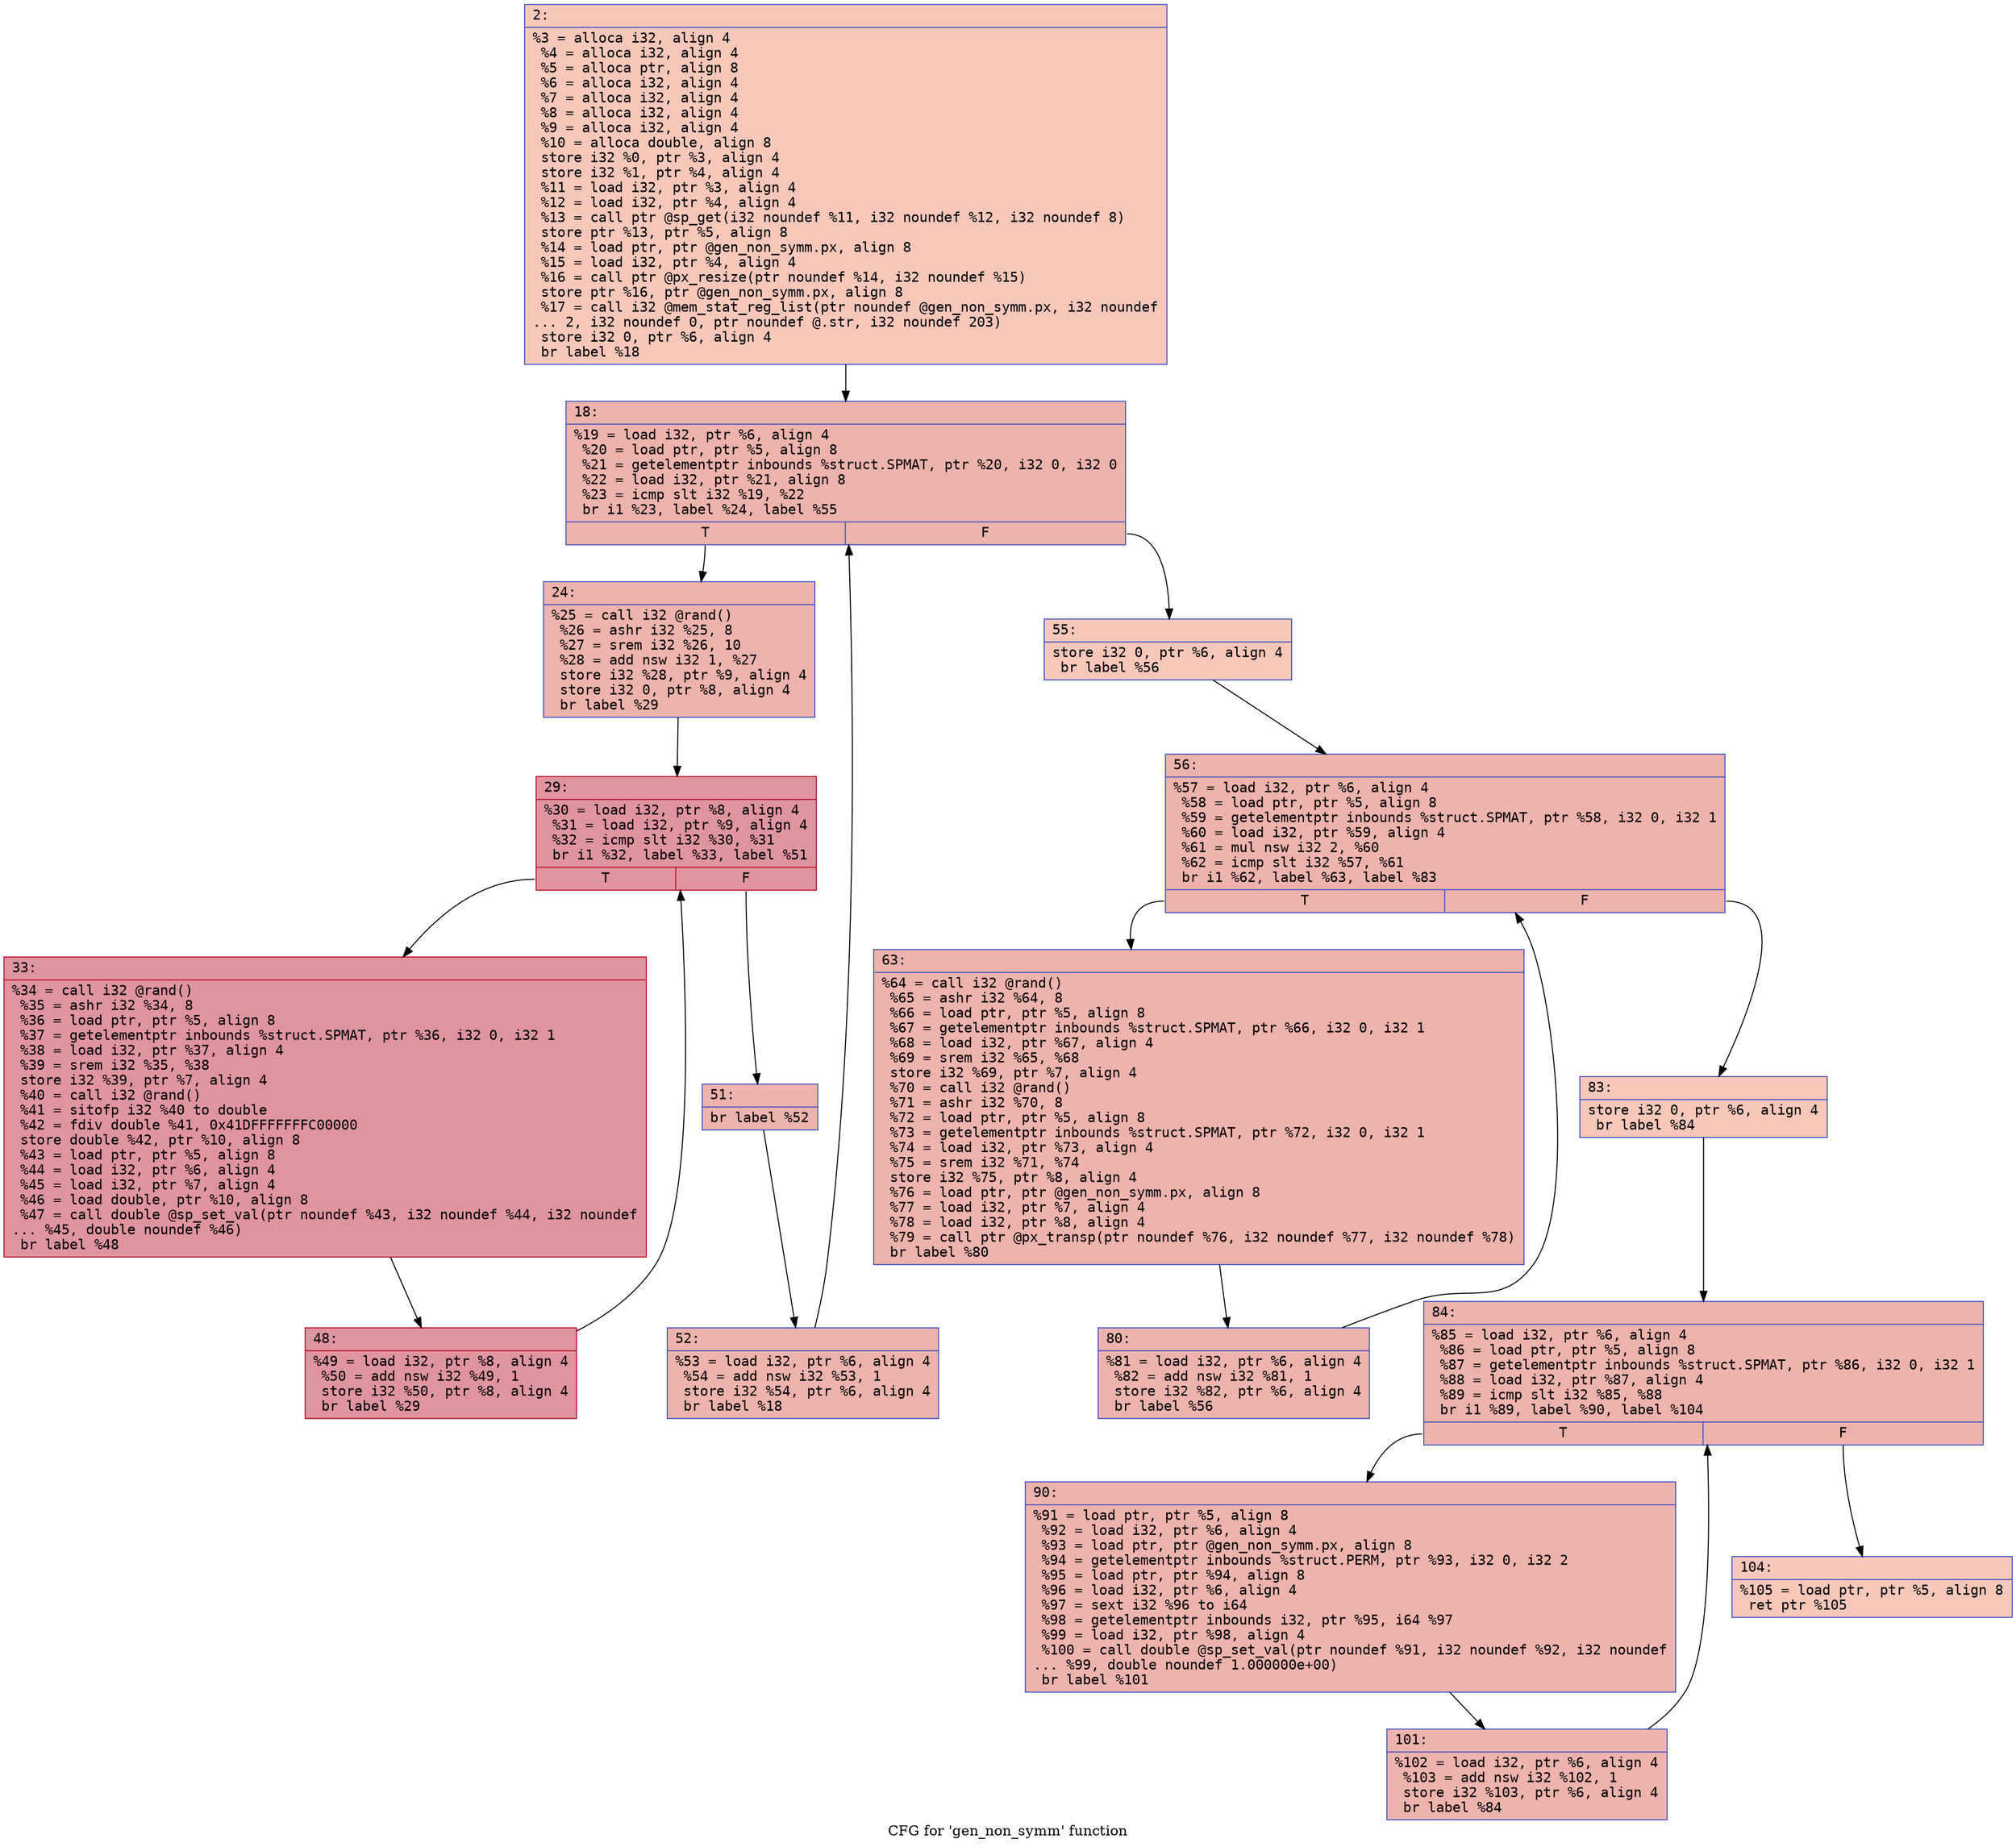 digraph "CFG for 'gen_non_symm' function" {
	label="CFG for 'gen_non_symm' function";

	Node0x6000036c3390 [shape=record,color="#3d50c3ff", style=filled, fillcolor="#ec7f6370" fontname="Courier",label="{2:\l|  %3 = alloca i32, align 4\l  %4 = alloca i32, align 4\l  %5 = alloca ptr, align 8\l  %6 = alloca i32, align 4\l  %7 = alloca i32, align 4\l  %8 = alloca i32, align 4\l  %9 = alloca i32, align 4\l  %10 = alloca double, align 8\l  store i32 %0, ptr %3, align 4\l  store i32 %1, ptr %4, align 4\l  %11 = load i32, ptr %3, align 4\l  %12 = load i32, ptr %4, align 4\l  %13 = call ptr @sp_get(i32 noundef %11, i32 noundef %12, i32 noundef 8)\l  store ptr %13, ptr %5, align 8\l  %14 = load ptr, ptr @gen_non_symm.px, align 8\l  %15 = load i32, ptr %4, align 4\l  %16 = call ptr @px_resize(ptr noundef %14, i32 noundef %15)\l  store ptr %16, ptr @gen_non_symm.px, align 8\l  %17 = call i32 @mem_stat_reg_list(ptr noundef @gen_non_symm.px, i32 noundef\l... 2, i32 noundef 0, ptr noundef @.str, i32 noundef 203)\l  store i32 0, ptr %6, align 4\l  br label %18\l}"];
	Node0x6000036c3390 -> Node0x6000036c33e0[tooltip="2 -> 18\nProbability 100.00%" ];
	Node0x6000036c33e0 [shape=record,color="#3d50c3ff", style=filled, fillcolor="#d6524470" fontname="Courier",label="{18:\l|  %19 = load i32, ptr %6, align 4\l  %20 = load ptr, ptr %5, align 8\l  %21 = getelementptr inbounds %struct.SPMAT, ptr %20, i32 0, i32 0\l  %22 = load i32, ptr %21, align 8\l  %23 = icmp slt i32 %19, %22\l  br i1 %23, label %24, label %55\l|{<s0>T|<s1>F}}"];
	Node0x6000036c33e0:s0 -> Node0x6000036c3430[tooltip="18 -> 24\nProbability 96.88%" ];
	Node0x6000036c33e0:s1 -> Node0x6000036c3610[tooltip="18 -> 55\nProbability 3.12%" ];
	Node0x6000036c3430 [shape=record,color="#3d50c3ff", style=filled, fillcolor="#d6524470" fontname="Courier",label="{24:\l|  %25 = call i32 @rand()\l  %26 = ashr i32 %25, 8\l  %27 = srem i32 %26, 10\l  %28 = add nsw i32 1, %27\l  store i32 %28, ptr %9, align 4\l  store i32 0, ptr %8, align 4\l  br label %29\l}"];
	Node0x6000036c3430 -> Node0x6000036c3480[tooltip="24 -> 29\nProbability 100.00%" ];
	Node0x6000036c3480 [shape=record,color="#b70d28ff", style=filled, fillcolor="#b70d2870" fontname="Courier",label="{29:\l|  %30 = load i32, ptr %8, align 4\l  %31 = load i32, ptr %9, align 4\l  %32 = icmp slt i32 %30, %31\l  br i1 %32, label %33, label %51\l|{<s0>T|<s1>F}}"];
	Node0x6000036c3480:s0 -> Node0x6000036c34d0[tooltip="29 -> 33\nProbability 96.88%" ];
	Node0x6000036c3480:s1 -> Node0x6000036c3570[tooltip="29 -> 51\nProbability 3.12%" ];
	Node0x6000036c34d0 [shape=record,color="#b70d28ff", style=filled, fillcolor="#b70d2870" fontname="Courier",label="{33:\l|  %34 = call i32 @rand()\l  %35 = ashr i32 %34, 8\l  %36 = load ptr, ptr %5, align 8\l  %37 = getelementptr inbounds %struct.SPMAT, ptr %36, i32 0, i32 1\l  %38 = load i32, ptr %37, align 4\l  %39 = srem i32 %35, %38\l  store i32 %39, ptr %7, align 4\l  %40 = call i32 @rand()\l  %41 = sitofp i32 %40 to double\l  %42 = fdiv double %41, 0x41DFFFFFFFC00000\l  store double %42, ptr %10, align 8\l  %43 = load ptr, ptr %5, align 8\l  %44 = load i32, ptr %6, align 4\l  %45 = load i32, ptr %7, align 4\l  %46 = load double, ptr %10, align 8\l  %47 = call double @sp_set_val(ptr noundef %43, i32 noundef %44, i32 noundef\l... %45, double noundef %46)\l  br label %48\l}"];
	Node0x6000036c34d0 -> Node0x6000036c3520[tooltip="33 -> 48\nProbability 100.00%" ];
	Node0x6000036c3520 [shape=record,color="#b70d28ff", style=filled, fillcolor="#b70d2870" fontname="Courier",label="{48:\l|  %49 = load i32, ptr %8, align 4\l  %50 = add nsw i32 %49, 1\l  store i32 %50, ptr %8, align 4\l  br label %29\l}"];
	Node0x6000036c3520 -> Node0x6000036c3480[tooltip="48 -> 29\nProbability 100.00%" ];
	Node0x6000036c3570 [shape=record,color="#3d50c3ff", style=filled, fillcolor="#d6524470" fontname="Courier",label="{51:\l|  br label %52\l}"];
	Node0x6000036c3570 -> Node0x6000036c35c0[tooltip="51 -> 52\nProbability 100.00%" ];
	Node0x6000036c35c0 [shape=record,color="#3d50c3ff", style=filled, fillcolor="#d6524470" fontname="Courier",label="{52:\l|  %53 = load i32, ptr %6, align 4\l  %54 = add nsw i32 %53, 1\l  store i32 %54, ptr %6, align 4\l  br label %18\l}"];
	Node0x6000036c35c0 -> Node0x6000036c33e0[tooltip="52 -> 18\nProbability 100.00%" ];
	Node0x6000036c3610 [shape=record,color="#3d50c3ff", style=filled, fillcolor="#ec7f6370" fontname="Courier",label="{55:\l|  store i32 0, ptr %6, align 4\l  br label %56\l}"];
	Node0x6000036c3610 -> Node0x6000036c3660[tooltip="55 -> 56\nProbability 100.00%" ];
	Node0x6000036c3660 [shape=record,color="#3d50c3ff", style=filled, fillcolor="#d6524470" fontname="Courier",label="{56:\l|  %57 = load i32, ptr %6, align 4\l  %58 = load ptr, ptr %5, align 8\l  %59 = getelementptr inbounds %struct.SPMAT, ptr %58, i32 0, i32 1\l  %60 = load i32, ptr %59, align 4\l  %61 = mul nsw i32 2, %60\l  %62 = icmp slt i32 %57, %61\l  br i1 %62, label %63, label %83\l|{<s0>T|<s1>F}}"];
	Node0x6000036c3660:s0 -> Node0x6000036c36b0[tooltip="56 -> 63\nProbability 96.88%" ];
	Node0x6000036c3660:s1 -> Node0x6000036c3750[tooltip="56 -> 83\nProbability 3.12%" ];
	Node0x6000036c36b0 [shape=record,color="#3d50c3ff", style=filled, fillcolor="#d6524470" fontname="Courier",label="{63:\l|  %64 = call i32 @rand()\l  %65 = ashr i32 %64, 8\l  %66 = load ptr, ptr %5, align 8\l  %67 = getelementptr inbounds %struct.SPMAT, ptr %66, i32 0, i32 1\l  %68 = load i32, ptr %67, align 4\l  %69 = srem i32 %65, %68\l  store i32 %69, ptr %7, align 4\l  %70 = call i32 @rand()\l  %71 = ashr i32 %70, 8\l  %72 = load ptr, ptr %5, align 8\l  %73 = getelementptr inbounds %struct.SPMAT, ptr %72, i32 0, i32 1\l  %74 = load i32, ptr %73, align 4\l  %75 = srem i32 %71, %74\l  store i32 %75, ptr %8, align 4\l  %76 = load ptr, ptr @gen_non_symm.px, align 8\l  %77 = load i32, ptr %7, align 4\l  %78 = load i32, ptr %8, align 4\l  %79 = call ptr @px_transp(ptr noundef %76, i32 noundef %77, i32 noundef %78)\l  br label %80\l}"];
	Node0x6000036c36b0 -> Node0x6000036c3700[tooltip="63 -> 80\nProbability 100.00%" ];
	Node0x6000036c3700 [shape=record,color="#3d50c3ff", style=filled, fillcolor="#d6524470" fontname="Courier",label="{80:\l|  %81 = load i32, ptr %6, align 4\l  %82 = add nsw i32 %81, 1\l  store i32 %82, ptr %6, align 4\l  br label %56\l}"];
	Node0x6000036c3700 -> Node0x6000036c3660[tooltip="80 -> 56\nProbability 100.00%" ];
	Node0x6000036c3750 [shape=record,color="#3d50c3ff", style=filled, fillcolor="#ec7f6370" fontname="Courier",label="{83:\l|  store i32 0, ptr %6, align 4\l  br label %84\l}"];
	Node0x6000036c3750 -> Node0x6000036c37a0[tooltip="83 -> 84\nProbability 100.00%" ];
	Node0x6000036c37a0 [shape=record,color="#3d50c3ff", style=filled, fillcolor="#d6524470" fontname="Courier",label="{84:\l|  %85 = load i32, ptr %6, align 4\l  %86 = load ptr, ptr %5, align 8\l  %87 = getelementptr inbounds %struct.SPMAT, ptr %86, i32 0, i32 1\l  %88 = load i32, ptr %87, align 4\l  %89 = icmp slt i32 %85, %88\l  br i1 %89, label %90, label %104\l|{<s0>T|<s1>F}}"];
	Node0x6000036c37a0:s0 -> Node0x6000036c37f0[tooltip="84 -> 90\nProbability 96.88%" ];
	Node0x6000036c37a0:s1 -> Node0x6000036c3890[tooltip="84 -> 104\nProbability 3.12%" ];
	Node0x6000036c37f0 [shape=record,color="#3d50c3ff", style=filled, fillcolor="#d6524470" fontname="Courier",label="{90:\l|  %91 = load ptr, ptr %5, align 8\l  %92 = load i32, ptr %6, align 4\l  %93 = load ptr, ptr @gen_non_symm.px, align 8\l  %94 = getelementptr inbounds %struct.PERM, ptr %93, i32 0, i32 2\l  %95 = load ptr, ptr %94, align 8\l  %96 = load i32, ptr %6, align 4\l  %97 = sext i32 %96 to i64\l  %98 = getelementptr inbounds i32, ptr %95, i64 %97\l  %99 = load i32, ptr %98, align 4\l  %100 = call double @sp_set_val(ptr noundef %91, i32 noundef %92, i32 noundef\l... %99, double noundef 1.000000e+00)\l  br label %101\l}"];
	Node0x6000036c37f0 -> Node0x6000036c3840[tooltip="90 -> 101\nProbability 100.00%" ];
	Node0x6000036c3840 [shape=record,color="#3d50c3ff", style=filled, fillcolor="#d6524470" fontname="Courier",label="{101:\l|  %102 = load i32, ptr %6, align 4\l  %103 = add nsw i32 %102, 1\l  store i32 %103, ptr %6, align 4\l  br label %84\l}"];
	Node0x6000036c3840 -> Node0x6000036c37a0[tooltip="101 -> 84\nProbability 100.00%" ];
	Node0x6000036c3890 [shape=record,color="#3d50c3ff", style=filled, fillcolor="#ec7f6370" fontname="Courier",label="{104:\l|  %105 = load ptr, ptr %5, align 8\l  ret ptr %105\l}"];
}

